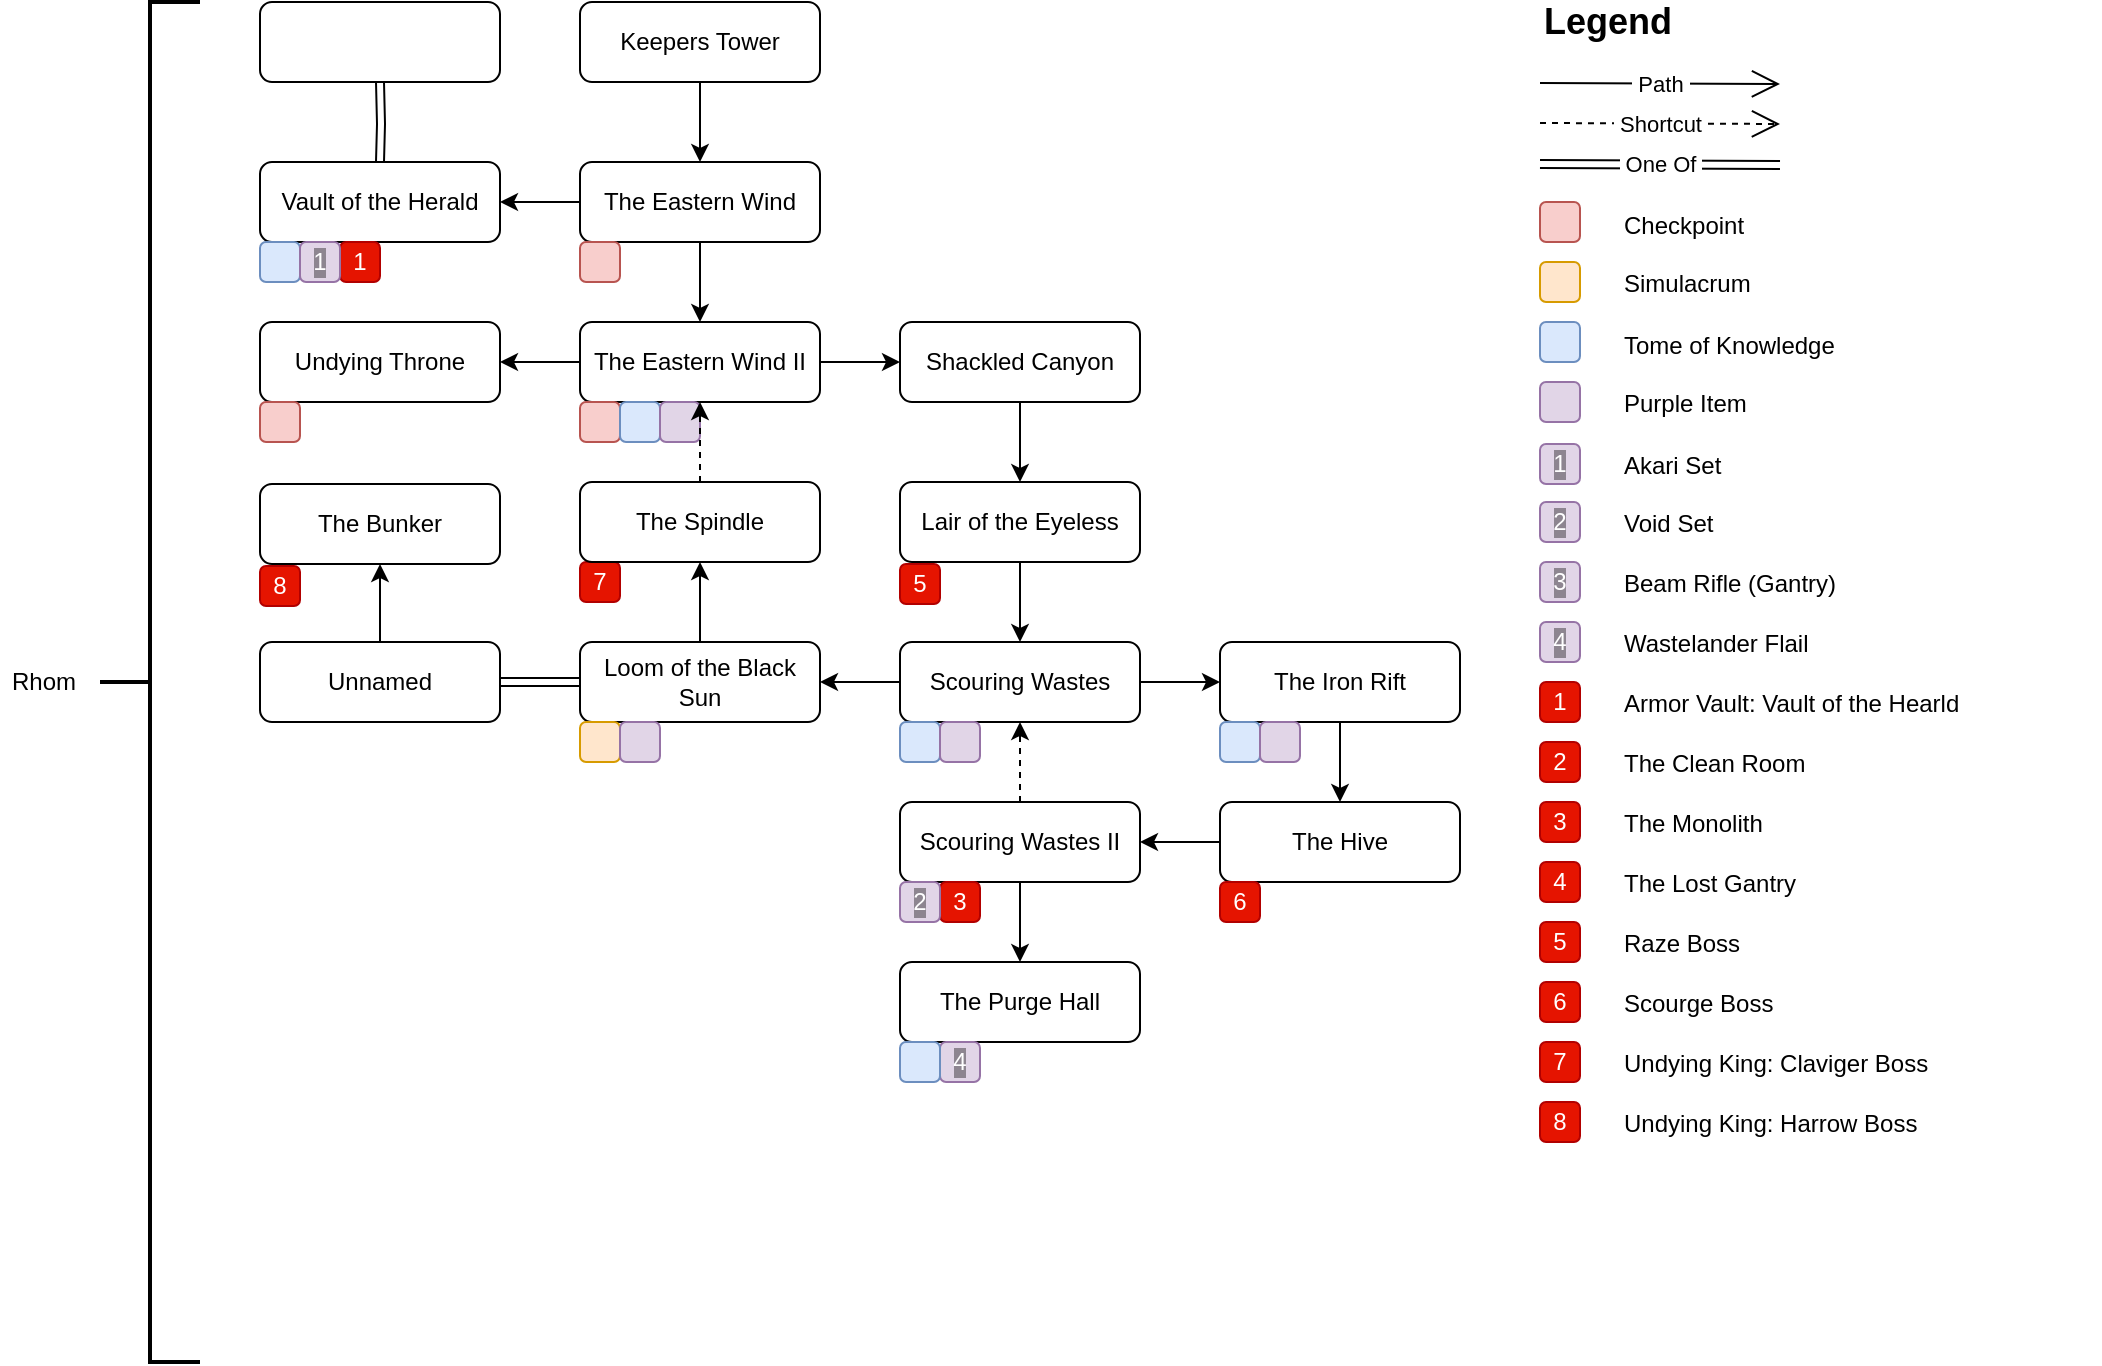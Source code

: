 <mxfile version="13.6.4" type="github">
  <diagram id="gwVdG-KHAgIQCyrvABbW" name="Map">
    <mxGraphModel dx="2912" dy="2241" grid="1" gridSize="10" guides="1" tooltips="1" connect="1" arrows="1" fold="1" page="1" pageScale="1" pageWidth="850" pageHeight="1100" math="0" shadow="0">
      <root>
        <mxCell id="0" />
        <mxCell id="1" parent="0" />
        <mxCell id="i8JC3EVUsBnXg4Bw61Ws-2" value="The Eastern Wind" style="rounded=1;whiteSpace=wrap;html=1;" parent="1" vertex="1">
          <mxGeometry y="80" width="120" height="40" as="geometry" />
        </mxCell>
        <mxCell id="i8JC3EVUsBnXg4Bw61Ws-6" value="&lt;div&gt;Undying Throne&lt;/div&gt;" style="rounded=1;whiteSpace=wrap;html=1;" parent="1" vertex="1">
          <mxGeometry x="-160" y="160" width="120" height="40" as="geometry" />
        </mxCell>
        <mxCell id="ELnaeVgZSDdQy1VC78Dr-32" style="edgeStyle=orthogonalEdgeStyle;rounded=0;orthogonalLoop=1;jettySize=auto;html=1;exitX=1;exitY=0.5;exitDx=0;exitDy=0;entryX=0;entryY=0.5;entryDx=0;entryDy=0;" parent="1" source="i8JC3EVUsBnXg4Bw61Ws-4" target="ELnaeVgZSDdQy1VC78Dr-7" edge="1">
          <mxGeometry relative="1" as="geometry" />
        </mxCell>
        <mxCell id="i8JC3EVUsBnXg4Bw61Ws-4" value="The Eastern Wind II" style="rounded=1;whiteSpace=wrap;html=1;" parent="1" vertex="1">
          <mxGeometry y="160" width="120" height="40" as="geometry" />
        </mxCell>
        <mxCell id="i8JC3EVUsBnXg4Bw61Ws-39" value="" style="edgeStyle=orthogonalEdgeStyle;rounded=0;orthogonalLoop=1;jettySize=auto;html=1;shape=link;entryX=0.5;entryY=0;entryDx=0;entryDy=0;" parent="1" target="i8JC3EVUsBnXg4Bw61Ws-13" edge="1">
          <mxGeometry relative="1" as="geometry">
            <mxPoint x="-100" y="40" as="sourcePoint" />
          </mxGeometry>
        </mxCell>
        <mxCell id="i8JC3EVUsBnXg4Bw61Ws-13" value="Vault of the Herald" style="rounded=1;whiteSpace=wrap;html=1;" parent="1" vertex="1">
          <mxGeometry x="-160" y="80" width="120" height="40" as="geometry" />
        </mxCell>
        <mxCell id="i8JC3EVUsBnXg4Bw61Ws-17" value="" style="edgeStyle=orthogonalEdgeStyle;rounded=0;orthogonalLoop=1;jettySize=auto;html=1;exitX=0;exitY=0.5;exitDx=0;exitDy=0;" parent="1" source="i8JC3EVUsBnXg4Bw61Ws-2" target="i8JC3EVUsBnXg4Bw61Ws-13" edge="1">
          <mxGeometry relative="1" as="geometry">
            <mxPoint y="100" as="sourcePoint" />
            <mxPoint x="-100" y="280" as="targetPoint" />
          </mxGeometry>
        </mxCell>
        <mxCell id="i8JC3EVUsBnXg4Bw61Ws-23" value="&amp;nbsp;Path&amp;nbsp;" style="endArrow=open;endFill=1;endSize=12;html=1;" parent="1" edge="1">
          <mxGeometry width="160" relative="1" as="geometry">
            <mxPoint x="480" y="40.5" as="sourcePoint" />
            <mxPoint x="600" y="41" as="targetPoint" />
          </mxGeometry>
        </mxCell>
        <mxCell id="i8JC3EVUsBnXg4Bw61Ws-24" value="&amp;nbsp;Shortcut&amp;nbsp;" style="endArrow=open;endFill=1;endSize=12;html=1;dashed=1;" parent="1" edge="1">
          <mxGeometry width="160" relative="1" as="geometry">
            <mxPoint x="480" y="60.5" as="sourcePoint" />
            <mxPoint x="600" y="61" as="targetPoint" />
          </mxGeometry>
        </mxCell>
        <mxCell id="i8JC3EVUsBnXg4Bw61Ws-25" value="&amp;nbsp;One Of&amp;nbsp;" style="endArrow=open;endFill=1;html=1;shape=link;" parent="1" edge="1">
          <mxGeometry width="160" relative="1" as="geometry">
            <mxPoint x="480" y="81" as="sourcePoint" />
            <mxPoint x="600" y="81.5" as="targetPoint" />
          </mxGeometry>
        </mxCell>
        <mxCell id="hYFK_gtmnXKeufP--rRr-4" value="" style="whiteSpace=wrap;html=1;aspect=fixed;glass=0;comic=0;rounded=1;image=https://remnantfromtheashes.wiki.fextralife.com/file/Remnant-From-The-Ashes/simulacrum_crafting_material_remnant_from_the_ashes_wiki_guide_220px.png;fillColor=#ffe6cc;imageWidth=20;imageHeight=20;imageAspect=1;imageAlign=center;absoluteArcSize=0;rotation=0;strokeColor=#d79b00;shadow=0;" parent="1" vertex="1">
          <mxGeometry x="480" y="130" width="20" height="20" as="geometry" />
        </mxCell>
        <mxCell id="hYFK_gtmnXKeufP--rRr-15" value="" style="whiteSpace=wrap;html=1;aspect=fixed;glass=0;comic=0;rounded=1;image=https://remnantfromtheashes.wiki.fextralife.com/file/Remnant-From-The-Ashes/favicon-64.png;fillColor=#f8cecc;imageWidth=20;imageHeight=20;imageAspect=1;imageAlign=center;absoluteArcSize=0;rotation=0;strokeColor=#b85450;shadow=0;" parent="1" vertex="1">
          <mxGeometry x="480" y="100" width="20" height="20" as="geometry" />
        </mxCell>
        <mxCell id="hYFK_gtmnXKeufP--rRr-20" value="" style="whiteSpace=wrap;html=1;aspect=fixed;glass=0;comic=0;rounded=1;image=https://remnantfromtheashes.wiki.fextralife.com/file/Remnant-From-The-Ashes/favicon-64.png;fillColor=#f8cecc;imageWidth=20;imageHeight=20;imageAspect=1;imageAlign=center;absoluteArcSize=0;rotation=0;strokeColor=#b85450;shadow=0;" parent="1" vertex="1">
          <mxGeometry y="120" width="20" height="20" as="geometry" />
        </mxCell>
        <mxCell id="hYFK_gtmnXKeufP--rRr-23" value="" style="strokeWidth=2;html=1;shape=mxgraph.flowchart.annotation_2;align=left;pointerEvents=1;rounded=1;shadow=0;glass=0;comic=0;fillColor=none;" parent="1" vertex="1">
          <mxGeometry x="-240" width="50" height="680" as="geometry" />
        </mxCell>
        <mxCell id="hYFK_gtmnXKeufP--rRr-26" value="&lt;div&gt;Rhom&lt;/div&gt;" style="text;html=1;strokeColor=none;fillColor=none;align=right;verticalAlign=middle;whiteSpace=wrap;rounded=0;shadow=0;glass=0;comic=0;" parent="1" vertex="1">
          <mxGeometry x="-290" y="330" width="40" height="20" as="geometry" />
        </mxCell>
        <mxCell id="hYFK_gtmnXKeufP--rRr-28" value="Simulacrum" style="text;html=1;strokeColor=none;fillColor=none;align=left;verticalAlign=middle;whiteSpace=wrap;rounded=0;shadow=0;glass=0;comic=0;" parent="1" vertex="1">
          <mxGeometry x="520" y="130" width="240" height="22" as="geometry" />
        </mxCell>
        <mxCell id="hYFK_gtmnXKeufP--rRr-30" value="Checkpoint" style="text;html=1;strokeColor=none;fillColor=none;align=left;verticalAlign=middle;whiteSpace=wrap;rounded=0;shadow=0;glass=0;comic=0;" parent="1" vertex="1">
          <mxGeometry x="520" y="100" width="240" height="23" as="geometry" />
        </mxCell>
        <mxCell id="hYFK_gtmnXKeufP--rRr-31" value="Legend" style="text;html=1;strokeColor=none;fillColor=none;align=left;verticalAlign=middle;whiteSpace=wrap;rounded=0;shadow=0;glass=0;comic=0;fontStyle=1;fontSize=18;" parent="1" vertex="1">
          <mxGeometry x="480" width="40" height="20" as="geometry" />
        </mxCell>
        <mxCell id="VroCm4Ln8UbIvC11AFh9-3" value="1" style="whiteSpace=wrap;html=1;aspect=fixed;glass=0;comic=0;rounded=1;fillColor=#e51400;imageWidth=20;imageHeight=20;imageAspect=1;imageAlign=center;absoluteArcSize=0;rotation=0;strokeColor=#B20000;shadow=0;fontColor=#ffffff;" parent="1" vertex="1">
          <mxGeometry x="480" y="340" width="20" height="20" as="geometry" />
        </mxCell>
        <mxCell id="VroCm4Ln8UbIvC11AFh9-4" value="Armor Vault: Vault of the Hearld" style="text;html=1;strokeColor=none;fillColor=none;align=left;verticalAlign=middle;whiteSpace=wrap;rounded=0;shadow=0;glass=0;comic=0;" parent="1" vertex="1">
          <mxGeometry x="520" y="340" width="240" height="22" as="geometry" />
        </mxCell>
        <mxCell id="VroCm4Ln8UbIvC11AFh9-7" value="2" style="whiteSpace=wrap;html=1;aspect=fixed;glass=0;comic=0;rounded=1;fillColor=#e51400;imageWidth=20;imageHeight=20;imageAspect=1;imageAlign=center;absoluteArcSize=0;rotation=0;strokeColor=#B20000;shadow=0;fontColor=#ffffff;" parent="1" vertex="1">
          <mxGeometry x="480" y="370" width="20" height="20" as="geometry" />
        </mxCell>
        <mxCell id="VroCm4Ln8UbIvC11AFh9-8" value="The Clean Room" style="text;html=1;strokeColor=none;fillColor=none;align=left;verticalAlign=middle;whiteSpace=wrap;rounded=0;shadow=0;glass=0;comic=0;" parent="1" vertex="1">
          <mxGeometry x="520" y="370" width="240" height="22" as="geometry" />
        </mxCell>
        <mxCell id="VroCm4Ln8UbIvC11AFh9-10" value="Undying King: Harrow Boss" style="text;html=1;strokeColor=none;fillColor=none;align=left;verticalAlign=middle;whiteSpace=wrap;rounded=0;shadow=0;glass=0;comic=0;" parent="1" vertex="1">
          <mxGeometry x="520" y="550" width="240" height="22" as="geometry" />
        </mxCell>
        <mxCell id="VroCm4Ln8UbIvC11AFh9-16" value="" style="whiteSpace=wrap;html=1;aspect=fixed;glass=0;comic=0;rounded=1;fillColor=#e1d5e7;imageWidth=20;imageHeight=20;imageAspect=1;imageAlign=center;absoluteArcSize=0;rotation=0;strokeColor=#9673a6;shadow=0;" parent="1" vertex="1">
          <mxGeometry x="480" y="190" width="20" height="20" as="geometry" />
        </mxCell>
        <mxCell id="VroCm4Ln8UbIvC11AFh9-17" value="Purple Item" style="text;html=1;strokeColor=none;fillColor=none;align=left;verticalAlign=middle;whiteSpace=wrap;rounded=0;shadow=0;glass=0;comic=0;" parent="1" vertex="1">
          <mxGeometry x="520" y="190" width="240" height="22" as="geometry" />
        </mxCell>
        <mxCell id="VroCm4Ln8UbIvC11AFh9-18" value="" style="whiteSpace=wrap;html=1;aspect=fixed;glass=0;comic=0;rounded=1;image=https://remnantfromtheashes.wiki.fextralife.com/file/Remnant-From-The-Ashes/trait_book_consumable_remnant_from_the_ashes_wiki_guide_220px.png;fillColor=#dae8fc;imageWidth=20;imageHeight=20;imageAspect=1;imageAlign=center;absoluteArcSize=0;rotation=0;strokeColor=#6c8ebf;shadow=0;" parent="1" vertex="1">
          <mxGeometry x="480" y="160" width="20" height="20" as="geometry" />
        </mxCell>
        <mxCell id="VroCm4Ln8UbIvC11AFh9-19" value="Tome of Knowledge" style="text;html=1;strokeColor=none;fillColor=none;align=left;verticalAlign=middle;whiteSpace=wrap;rounded=0;shadow=0;glass=0;comic=0;" parent="1" vertex="1">
          <mxGeometry x="520" y="160" width="240" height="23" as="geometry" />
        </mxCell>
        <mxCell id="VroCm4Ln8UbIvC11AFh9-26" value="" style="whiteSpace=wrap;html=1;aspect=fixed;glass=0;comic=0;rounded=1;image=https://remnantfromtheashes.wiki.fextralife.com/file/Remnant-From-The-Ashes/trait_book_consumable_remnant_from_the_ashes_wiki_guide_220px.png;fillColor=#dae8fc;imageWidth=20;imageHeight=20;imageAspect=1;imageAlign=center;absoluteArcSize=0;rotation=0;strokeColor=#6c8ebf;shadow=0;" parent="1" vertex="1">
          <mxGeometry x="-160" y="120" width="20" height="20" as="geometry" />
        </mxCell>
        <mxCell id="VroCm4Ln8UbIvC11AFh9-43" value="1" style="whiteSpace=wrap;html=1;aspect=fixed;glass=0;comic=0;rounded=1;fillColor=#e1d5e7;imageWidth=20;imageHeight=20;imageAspect=1;imageAlign=center;absoluteArcSize=0;rotation=0;strokeColor=#9673a6;shadow=0;image=https://remnantfromtheashes.wiki.fextralife.com/file/Remnant-From-The-Ashes/akari_armor_remnant_from_the_ashes_wiki_guide_220px.png;fontStyle=0;fontColor=#FFFFFF;labelBackgroundColor=#00000060;" parent="1" vertex="1">
          <mxGeometry x="480" y="221" width="20" height="20" as="geometry" />
        </mxCell>
        <mxCell id="VroCm4Ln8UbIvC11AFh9-44" value="Akari Set" style="text;html=1;strokeColor=none;fillColor=none;align=left;verticalAlign=middle;whiteSpace=wrap;rounded=0;shadow=0;glass=0;comic=0;" parent="1" vertex="1">
          <mxGeometry x="520" y="221" width="240" height="22" as="geometry" />
        </mxCell>
        <mxCell id="VroCm4Ln8UbIvC11AFh9-47" value="3" style="whiteSpace=wrap;html=1;aspect=fixed;glass=0;comic=0;rounded=1;fillColor=#e51400;imageWidth=20;imageHeight=20;imageAspect=1;imageAlign=center;absoluteArcSize=0;rotation=0;strokeColor=#B20000;shadow=0;fontColor=#ffffff;" parent="1" vertex="1">
          <mxGeometry x="480" y="400" width="20" height="20" as="geometry" />
        </mxCell>
        <mxCell id="VroCm4Ln8UbIvC11AFh9-48" value="The Monolith" style="text;html=1;strokeColor=none;fillColor=none;align=left;verticalAlign=middle;whiteSpace=wrap;rounded=0;shadow=0;glass=0;comic=0;" parent="1" vertex="1">
          <mxGeometry x="520" y="400" width="240" height="22" as="geometry" />
        </mxCell>
        <mxCell id="VroCm4Ln8UbIvC11AFh9-50" value="2" style="whiteSpace=wrap;html=1;aspect=fixed;glass=0;comic=0;rounded=1;fillColor=#e1d5e7;imageWidth=20;imageHeight=20;imageAspect=1;imageAlign=center;absoluteArcSize=0;rotation=0;strokeColor=#9673a6;shadow=0;image=https://remnantfromtheashes.wiki.fextralife.com/file/Remnant-From-The-Ashes/voidcarapace_armor_remnant_from_the_ashes_wiki_guide_220px.png;fontStyle=0;fontColor=#FFFFFF;labelBackgroundColor=#00000060;" parent="1" vertex="1">
          <mxGeometry x="480" y="250" width="20" height="20" as="geometry" />
        </mxCell>
        <mxCell id="VroCm4Ln8UbIvC11AFh9-51" value="Void Set" style="text;html=1;strokeColor=none;fillColor=none;align=left;verticalAlign=middle;whiteSpace=wrap;rounded=0;shadow=0;glass=0;comic=0;" parent="1" vertex="1">
          <mxGeometry x="520" y="250" width="240" height="22" as="geometry" />
        </mxCell>
        <mxCell id="VroCm4Ln8UbIvC11AFh9-53" value="&lt;div&gt;Beam Rifle (Gantry)&lt;/div&gt;" style="text;html=1;strokeColor=none;fillColor=none;align=left;verticalAlign=middle;whiteSpace=wrap;rounded=0;shadow=0;glass=0;comic=0;" parent="1" vertex="1">
          <mxGeometry x="520" y="280" width="240" height="22" as="geometry" />
        </mxCell>
        <mxCell id="VroCm4Ln8UbIvC11AFh9-63" value="4" style="whiteSpace=wrap;html=1;glass=0;comic=0;rounded=1;fillColor=#e1d5e7;imageWidth=35;imageHeight=12;imageAspect=1;imageAlign=center;absoluteArcSize=0;rotation=0;strokeColor=#9673a6;shadow=0;image=https://remnantfromtheashes.wiki.fextralife.com/file/Remnant-From-The-Ashes/wastelandflail_melee_weapon_remnant_from_the_ashes_wiki_guide_250px.png;fontStyle=0;fontColor=#FFFFFF;labelBackgroundColor=#00000060;" parent="1" vertex="1">
          <mxGeometry x="480" y="310" width="20" height="20" as="geometry" />
        </mxCell>
        <mxCell id="VroCm4Ln8UbIvC11AFh9-64" value="Wastelander Flail" style="text;html=1;strokeColor=none;fillColor=none;align=left;verticalAlign=middle;whiteSpace=wrap;rounded=0;shadow=0;glass=0;comic=0;" parent="1" vertex="1">
          <mxGeometry x="520" y="310" width="240" height="22" as="geometry" />
        </mxCell>
        <mxCell id="VroCm4Ln8UbIvC11AFh9-81" value="4" style="whiteSpace=wrap;html=1;aspect=fixed;glass=0;comic=0;rounded=1;fillColor=#e51400;imageWidth=20;imageHeight=20;imageAspect=1;imageAlign=center;absoluteArcSize=0;rotation=0;strokeColor=#B20000;shadow=0;fontColor=#ffffff;" parent="1" vertex="1">
          <mxGeometry x="480" y="430" width="20" height="20" as="geometry" />
        </mxCell>
        <mxCell id="VroCm4Ln8UbIvC11AFh9-82" value="The Lost Gantry" style="text;html=1;strokeColor=none;fillColor=none;align=left;verticalAlign=middle;whiteSpace=wrap;rounded=0;shadow=0;glass=0;comic=0;" parent="1" vertex="1">
          <mxGeometry x="520" y="430" width="240" height="22" as="geometry" />
        </mxCell>
        <mxCell id="VroCm4Ln8UbIvC11AFh9-83" value="5" style="whiteSpace=wrap;html=1;aspect=fixed;glass=0;comic=0;rounded=1;fillColor=#e51400;imageWidth=20;imageHeight=20;imageAspect=1;imageAlign=center;absoluteArcSize=0;rotation=0;strokeColor=#B20000;shadow=0;fontColor=#ffffff;" parent="1" vertex="1">
          <mxGeometry x="480" y="460" width="20" height="20" as="geometry" />
        </mxCell>
        <mxCell id="VroCm4Ln8UbIvC11AFh9-85" value="6" style="whiteSpace=wrap;html=1;aspect=fixed;glass=0;comic=0;rounded=1;fillColor=#e51400;imageWidth=20;imageHeight=20;imageAspect=1;imageAlign=center;absoluteArcSize=0;rotation=0;strokeColor=#B20000;shadow=0;fontColor=#ffffff;" parent="1" vertex="1">
          <mxGeometry x="480" y="490" width="20" height="20" as="geometry" />
        </mxCell>
        <mxCell id="VroCm4Ln8UbIvC11AFh9-86" value="&lt;div&gt;Scourge Boss&lt;/div&gt;" style="text;html=1;strokeColor=none;fillColor=none;align=left;verticalAlign=middle;whiteSpace=wrap;rounded=0;shadow=0;glass=0;comic=0;" parent="1" vertex="1">
          <mxGeometry x="520" y="490" width="240" height="22" as="geometry" />
        </mxCell>
        <mxCell id="VroCm4Ln8UbIvC11AFh9-87" value="7" style="whiteSpace=wrap;html=1;aspect=fixed;glass=0;comic=0;rounded=1;fillColor=#e51400;imageWidth=20;imageHeight=20;imageAspect=1;imageAlign=center;absoluteArcSize=0;rotation=0;strokeColor=#B20000;shadow=0;fontColor=#ffffff;" parent="1" vertex="1">
          <mxGeometry x="480" y="520" width="20" height="20" as="geometry" />
        </mxCell>
        <mxCell id="VroCm4Ln8UbIvC11AFh9-89" value="8" style="whiteSpace=wrap;html=1;aspect=fixed;glass=0;comic=0;rounded=1;fillColor=#e51400;imageWidth=20;imageHeight=20;imageAspect=1;imageAlign=center;absoluteArcSize=0;rotation=0;strokeColor=#B20000;shadow=0;fontColor=#ffffff;" parent="1" vertex="1">
          <mxGeometry x="480" y="550" width="20" height="20" as="geometry" />
        </mxCell>
        <mxCell id="VroCm4Ln8UbIvC11AFh9-90" value="Undying King: Claviger Boss" style="text;html=1;strokeColor=none;fillColor=none;align=left;verticalAlign=middle;whiteSpace=wrap;rounded=0;shadow=0;glass=0;comic=0;" parent="1" vertex="1">
          <mxGeometry x="520" y="520" width="240" height="22" as="geometry" />
        </mxCell>
        <mxCell id="VroCm4Ln8UbIvC11AFh9-126" value="7" style="whiteSpace=wrap;html=1;aspect=fixed;glass=0;comic=0;rounded=1;fillColor=#e51400;imageWidth=20;imageHeight=20;imageAspect=1;imageAlign=center;absoluteArcSize=0;rotation=0;strokeColor=#B20000;shadow=0;fontColor=#ffffff;" parent="1" vertex="1">
          <mxGeometry y="280" width="20" height="20" as="geometry" />
        </mxCell>
        <mxCell id="VroCm4Ln8UbIvC11AFh9-129" value="8" style="whiteSpace=wrap;html=1;aspect=fixed;glass=0;comic=0;rounded=1;fillColor=#e51400;imageWidth=20;imageHeight=20;imageAspect=1;imageAlign=center;absoluteArcSize=0;rotation=0;strokeColor=#B20000;shadow=0;fontColor=#ffffff;" parent="1" vertex="1">
          <mxGeometry x="-160" y="282" width="20" height="20" as="geometry" />
        </mxCell>
        <mxCell id="ELnaeVgZSDdQy1VC78Dr-69" value="" style="edgeStyle=orthogonalEdgeStyle;rounded=0;orthogonalLoop=1;jettySize=auto;html=1;" parent="1" source="iawqlcGQq6YOHTNZ5fg3-1" target="i8JC3EVUsBnXg4Bw61Ws-2" edge="1">
          <mxGeometry relative="1" as="geometry" />
        </mxCell>
        <mxCell id="iawqlcGQq6YOHTNZ5fg3-1" value="Keepers Tower" style="rounded=1;whiteSpace=wrap;html=1;" parent="1" vertex="1">
          <mxGeometry width="120" height="40" as="geometry" />
        </mxCell>
        <mxCell id="ELnaeVgZSDdQy1VC78Dr-2" value="" style="edgeStyle=orthogonalEdgeStyle;rounded=0;orthogonalLoop=1;jettySize=auto;html=1;exitX=0.5;exitY=1;exitDx=0;exitDy=0;entryX=0.5;entryY=0;entryDx=0;entryDy=0;" parent="1" source="i8JC3EVUsBnXg4Bw61Ws-2" target="i8JC3EVUsBnXg4Bw61Ws-4" edge="1">
          <mxGeometry relative="1" as="geometry">
            <mxPoint x="60" y="146" as="sourcePoint" />
            <mxPoint x="60" y="186" as="targetPoint" />
          </mxGeometry>
        </mxCell>
        <mxCell id="ELnaeVgZSDdQy1VC78Dr-3" value="" style="whiteSpace=wrap;html=1;aspect=fixed;glass=0;comic=0;rounded=1;image=https://remnantfromtheashes.wiki.fextralife.com/file/Remnant-From-The-Ashes/favicon-64.png;fillColor=#f8cecc;imageWidth=20;imageHeight=20;imageAspect=1;imageAlign=center;absoluteArcSize=0;rotation=0;strokeColor=#b85450;shadow=0;" parent="1" vertex="1">
          <mxGeometry y="200" width="20" height="20" as="geometry" />
        </mxCell>
        <mxCell id="ELnaeVgZSDdQy1VC78Dr-4" value="" style="whiteSpace=wrap;html=1;aspect=fixed;glass=0;comic=0;rounded=1;image=https://remnantfromtheashes.wiki.fextralife.com/file/Remnant-From-The-Ashes/trait_book_consumable_remnant_from_the_ashes_wiki_guide_220px.png;fillColor=#dae8fc;imageWidth=20;imageHeight=20;imageAspect=1;imageAlign=center;absoluteArcSize=0;rotation=0;strokeColor=#6c8ebf;shadow=0;" parent="1" vertex="1">
          <mxGeometry x="20" y="200" width="20" height="20" as="geometry" />
        </mxCell>
        <mxCell id="ELnaeVgZSDdQy1VC78Dr-34" value="" style="edgeStyle=orthogonalEdgeStyle;rounded=0;orthogonalLoop=1;jettySize=auto;html=1;" parent="1" source="ELnaeVgZSDdQy1VC78Dr-5" target="ELnaeVgZSDdQy1VC78Dr-17" edge="1">
          <mxGeometry relative="1" as="geometry" />
        </mxCell>
        <mxCell id="ELnaeVgZSDdQy1VC78Dr-51" value="" style="edgeStyle=orthogonalEdgeStyle;rounded=0;orthogonalLoop=1;jettySize=auto;html=1;" parent="1" source="ELnaeVgZSDdQy1VC78Dr-5" target="ELnaeVgZSDdQy1VC78Dr-48" edge="1">
          <mxGeometry relative="1" as="geometry" />
        </mxCell>
        <mxCell id="ELnaeVgZSDdQy1VC78Dr-5" value="Scouring Wastes" style="rounded=1;whiteSpace=wrap;html=1;" parent="1" vertex="1">
          <mxGeometry x="160" y="320" width="120" height="40" as="geometry" />
        </mxCell>
        <mxCell id="ELnaeVgZSDdQy1VC78Dr-33" value="" style="edgeStyle=orthogonalEdgeStyle;rounded=0;orthogonalLoop=1;jettySize=auto;html=1;" parent="1" source="ELnaeVgZSDdQy1VC78Dr-7" target="ELnaeVgZSDdQy1VC78Dr-10" edge="1">
          <mxGeometry relative="1" as="geometry" />
        </mxCell>
        <mxCell id="ELnaeVgZSDdQy1VC78Dr-7" value="Shackled Canyon" style="rounded=1;whiteSpace=wrap;html=1;" parent="1" vertex="1">
          <mxGeometry x="160" y="160" width="120" height="40" as="geometry" />
        </mxCell>
        <mxCell id="ELnaeVgZSDdQy1VC78Dr-8" value="" style="whiteSpace=wrap;html=1;aspect=fixed;glass=0;comic=0;rounded=1;image=https://remnantfromtheashes.wiki.fextralife.com/file/Remnant-From-The-Ashes/trait_book_consumable_remnant_from_the_ashes_wiki_guide_220px.png;fillColor=#dae8fc;imageWidth=20;imageHeight=20;imageAspect=1;imageAlign=center;absoluteArcSize=0;rotation=0;strokeColor=#6c8ebf;shadow=0;" parent="1" vertex="1">
          <mxGeometry x="160" y="360" width="20" height="20" as="geometry" />
        </mxCell>
        <mxCell id="ELnaeVgZSDdQy1VC78Dr-10" value="Lair of the Eyeless" style="rounded=1;whiteSpace=wrap;html=1;" parent="1" vertex="1">
          <mxGeometry x="160" y="240" width="120" height="40" as="geometry" />
        </mxCell>
        <mxCell id="ELnaeVgZSDdQy1VC78Dr-13" value="" style="edgeStyle=orthogonalEdgeStyle;rounded=0;orthogonalLoop=1;jettySize=auto;html=1;entryX=0.5;entryY=0;entryDx=0;entryDy=0;exitX=0.5;exitY=1;exitDx=0;exitDy=0;" parent="1" source="ELnaeVgZSDdQy1VC78Dr-10" target="ELnaeVgZSDdQy1VC78Dr-5" edge="1">
          <mxGeometry relative="1" as="geometry">
            <mxPoint x="60" y="280" as="sourcePoint" />
            <mxPoint x="60" y="320" as="targetPoint" />
          </mxGeometry>
        </mxCell>
        <mxCell id="ELnaeVgZSDdQy1VC78Dr-15" value="" style="whiteSpace=wrap;html=1;aspect=fixed;glass=0;comic=0;rounded=1;fillColor=#e1d5e7;imageWidth=20;imageHeight=20;imageAspect=1;imageAlign=center;absoluteArcSize=0;rotation=0;strokeColor=#9673a6;shadow=0;" parent="1" vertex="1">
          <mxGeometry x="180" y="360" width="20" height="20" as="geometry" />
        </mxCell>
        <mxCell id="ELnaeVgZSDdQy1VC78Dr-16" value="" style="whiteSpace=wrap;html=1;aspect=fixed;glass=0;comic=0;rounded=1;fillColor=#e1d5e7;imageWidth=20;imageHeight=20;imageAspect=1;imageAlign=center;absoluteArcSize=0;rotation=0;strokeColor=#9673a6;shadow=0;" parent="1" vertex="1">
          <mxGeometry x="40" y="200" width="20" height="20" as="geometry" />
        </mxCell>
        <mxCell id="ELnaeVgZSDdQy1VC78Dr-30" style="edgeStyle=orthogonalEdgeStyle;rounded=0;orthogonalLoop=1;jettySize=auto;html=1;exitX=0.5;exitY=1;exitDx=0;exitDy=0;entryX=0.5;entryY=0;entryDx=0;entryDy=0;" parent="1" source="ELnaeVgZSDdQy1VC78Dr-17" target="ELnaeVgZSDdQy1VC78Dr-22" edge="1">
          <mxGeometry relative="1" as="geometry" />
        </mxCell>
        <mxCell id="ELnaeVgZSDdQy1VC78Dr-17" value="The Iron Rift" style="rounded=1;whiteSpace=wrap;html=1;" parent="1" vertex="1">
          <mxGeometry x="320" y="320" width="120" height="40" as="geometry" />
        </mxCell>
        <mxCell id="ELnaeVgZSDdQy1VC78Dr-18" value="" style="whiteSpace=wrap;html=1;aspect=fixed;glass=0;comic=0;rounded=1;image=https://remnantfromtheashes.wiki.fextralife.com/file/Remnant-From-The-Ashes/trait_book_consumable_remnant_from_the_ashes_wiki_guide_220px.png;fillColor=#dae8fc;imageWidth=20;imageHeight=20;imageAspect=1;imageAlign=center;absoluteArcSize=0;rotation=0;strokeColor=#6c8ebf;shadow=0;" parent="1" vertex="1">
          <mxGeometry x="320" y="360" width="20" height="20" as="geometry" />
        </mxCell>
        <mxCell id="ELnaeVgZSDdQy1VC78Dr-19" value="" style="whiteSpace=wrap;html=1;aspect=fixed;glass=0;comic=0;rounded=1;fillColor=#e1d5e7;imageWidth=20;imageHeight=20;imageAspect=1;imageAlign=center;absoluteArcSize=0;rotation=0;strokeColor=#9673a6;shadow=0;" parent="1" vertex="1">
          <mxGeometry x="340" y="360" width="20" height="20" as="geometry" />
        </mxCell>
        <mxCell id="ELnaeVgZSDdQy1VC78Dr-31" style="edgeStyle=orthogonalEdgeStyle;rounded=0;orthogonalLoop=1;jettySize=auto;html=1;exitX=0;exitY=0.5;exitDx=0;exitDy=0;" parent="1" source="ELnaeVgZSDdQy1VC78Dr-22" target="ELnaeVgZSDdQy1VC78Dr-25" edge="1">
          <mxGeometry relative="1" as="geometry" />
        </mxCell>
        <mxCell id="ELnaeVgZSDdQy1VC78Dr-22" value="&lt;div&gt;The Hive&lt;/div&gt;" style="rounded=1;whiteSpace=wrap;html=1;" parent="1" vertex="1">
          <mxGeometry x="320" y="400" width="120" height="40" as="geometry" />
        </mxCell>
        <mxCell id="ELnaeVgZSDdQy1VC78Dr-64" value="" style="edgeStyle=orthogonalEdgeStyle;rounded=0;orthogonalLoop=1;jettySize=auto;html=1;" parent="1" source="ELnaeVgZSDdQy1VC78Dr-25" target="ELnaeVgZSDdQy1VC78Dr-63" edge="1">
          <mxGeometry relative="1" as="geometry" />
        </mxCell>
        <mxCell id="ELnaeVgZSDdQy1VC78Dr-25" value="Scouring Wastes II" style="rounded=1;whiteSpace=wrap;html=1;" parent="1" vertex="1">
          <mxGeometry x="160" y="400" width="120" height="40" as="geometry" />
        </mxCell>
        <mxCell id="ELnaeVgZSDdQy1VC78Dr-27" value="1" style="whiteSpace=wrap;html=1;aspect=fixed;glass=0;comic=0;rounded=1;fillColor=#e51400;imageWidth=20;imageHeight=20;imageAspect=1;imageAlign=center;absoluteArcSize=0;rotation=0;strokeColor=#B20000;shadow=0;fontColor=#ffffff;" parent="1" vertex="1">
          <mxGeometry x="-120" y="120" width="20" height="20" as="geometry" />
        </mxCell>
        <mxCell id="ELnaeVgZSDdQy1VC78Dr-29" value="3" style="whiteSpace=wrap;html=1;aspect=fixed;glass=0;comic=0;rounded=1;fillColor=#e51400;imageWidth=20;imageHeight=20;imageAspect=1;imageAlign=center;absoluteArcSize=0;rotation=0;strokeColor=#B20000;shadow=0;fontColor=#ffffff;" parent="1" vertex="1">
          <mxGeometry x="180" y="440" width="20" height="20" as="geometry" />
        </mxCell>
        <mxCell id="ELnaeVgZSDdQy1VC78Dr-36" value="1" style="whiteSpace=wrap;html=1;aspect=fixed;glass=0;comic=0;rounded=1;fillColor=#e1d5e7;imageWidth=20;imageHeight=20;imageAspect=1;imageAlign=center;absoluteArcSize=0;rotation=0;strokeColor=#9673a6;shadow=0;image=https://remnantfromtheashes.wiki.fextralife.com/file/Remnant-From-The-Ashes/akari_armor_remnant_from_the_ashes_wiki_guide_220px.png;fontStyle=0;fontColor=#FFFFFF;labelBackgroundColor=#00000060;" parent="1" vertex="1">
          <mxGeometry x="-140" y="120" width="20" height="20" as="geometry" />
        </mxCell>
        <mxCell id="ELnaeVgZSDdQy1VC78Dr-38" value="2" style="whiteSpace=wrap;html=1;aspect=fixed;glass=0;comic=0;rounded=1;fillColor=#e1d5e7;imageWidth=20;imageHeight=20;imageAspect=1;imageAlign=center;absoluteArcSize=0;rotation=0;strokeColor=#9673a6;shadow=0;image=https://remnantfromtheashes.wiki.fextralife.com/file/Remnant-From-The-Ashes/voidcarapace_armor_remnant_from_the_ashes_wiki_guide_220px.png;fontStyle=0;fontColor=#FFFFFF;labelBackgroundColor=#00000060;" parent="1" vertex="1">
          <mxGeometry x="160" y="440" width="20" height="20" as="geometry" />
        </mxCell>
        <mxCell id="ELnaeVgZSDdQy1VC78Dr-40" value="3" style="whiteSpace=wrap;html=1;glass=0;comic=0;rounded=1;fillColor=#e1d5e7;imageWidth=28;imageHeight=9;imageAspect=1;imageAlign=center;absoluteArcSize=0;rotation=0;strokeColor=#9673a6;shadow=0;image=https://remnantfromtheashes.wiki.fextralife.com/file/Remnant-From-The-Ashes/beamrifle_basic_weapon_remnat_from_the_ashes_wiki_guide_250px.png;fontStyle=0;fontColor=#FFFFFF;labelBackgroundColor=#00000060;" parent="1" vertex="1">
          <mxGeometry x="480" y="280" width="20" height="20" as="geometry" />
        </mxCell>
        <mxCell id="ELnaeVgZSDdQy1VC78Dr-41" value="6" style="whiteSpace=wrap;html=1;aspect=fixed;glass=0;comic=0;rounded=1;fillColor=#e51400;imageWidth=20;imageHeight=20;imageAspect=1;imageAlign=center;absoluteArcSize=0;rotation=0;strokeColor=#B20000;shadow=0;fontColor=#ffffff;" parent="1" vertex="1">
          <mxGeometry x="320" y="440" width="20" height="20" as="geometry" />
        </mxCell>
        <mxCell id="ELnaeVgZSDdQy1VC78Dr-42" value="&lt;div&gt;Raze Boss&lt;/div&gt;" style="text;html=1;strokeColor=none;fillColor=none;align=left;verticalAlign=middle;whiteSpace=wrap;rounded=0;shadow=0;glass=0;comic=0;" parent="1" vertex="1">
          <mxGeometry x="520" y="460" width="240" height="22" as="geometry" />
        </mxCell>
        <mxCell id="ELnaeVgZSDdQy1VC78Dr-44" value="5" style="whiteSpace=wrap;html=1;aspect=fixed;glass=0;comic=0;rounded=1;fillColor=#e51400;imageWidth=20;imageHeight=20;imageAspect=1;imageAlign=center;absoluteArcSize=0;rotation=0;strokeColor=#B20000;shadow=0;fontColor=#ffffff;" parent="1" vertex="1">
          <mxGeometry x="160" y="281" width="20" height="20" as="geometry" />
        </mxCell>
        <mxCell id="ELnaeVgZSDdQy1VC78Dr-47" value="" style="edgeStyle=orthogonalEdgeStyle;rounded=0;orthogonalLoop=1;jettySize=auto;html=1;dashed=1;exitX=0.5;exitY=0;exitDx=0;exitDy=0;entryX=0.5;entryY=1;entryDx=0;entryDy=0;" parent="1" source="ELnaeVgZSDdQy1VC78Dr-25" target="ELnaeVgZSDdQy1VC78Dr-5" edge="1">
          <mxGeometry relative="1" as="geometry">
            <mxPoint x="244" y="760" as="sourcePoint" />
            <mxPoint x="244" y="720" as="targetPoint" />
          </mxGeometry>
        </mxCell>
        <mxCell id="ELnaeVgZSDdQy1VC78Dr-52" value="" style="edgeStyle=orthogonalEdgeStyle;rounded=0;orthogonalLoop=1;jettySize=auto;html=1;" parent="1" source="ELnaeVgZSDdQy1VC78Dr-48" target="ELnaeVgZSDdQy1VC78Dr-50" edge="1">
          <mxGeometry relative="1" as="geometry" />
        </mxCell>
        <mxCell id="ELnaeVgZSDdQy1VC78Dr-48" value="Loom of the Black Sun" style="rounded=1;whiteSpace=wrap;html=1;" parent="1" vertex="1">
          <mxGeometry y="320" width="120" height="40" as="geometry" />
        </mxCell>
        <mxCell id="ELnaeVgZSDdQy1VC78Dr-49" value="" style="whiteSpace=wrap;html=1;aspect=fixed;glass=0;comic=0;rounded=1;image=https://remnantfromtheashes.wiki.fextralife.com/file/Remnant-From-The-Ashes/simulacrum_crafting_material_remnant_from_the_ashes_wiki_guide_220px.png;fillColor=#ffe6cc;imageWidth=20;imageHeight=20;imageAspect=1;imageAlign=center;absoluteArcSize=0;rotation=0;strokeColor=#d79b00;shadow=0;" parent="1" vertex="1">
          <mxGeometry y="360" width="20" height="20" as="geometry" />
        </mxCell>
        <mxCell id="ELnaeVgZSDdQy1VC78Dr-50" value="The Spindle" style="rounded=1;whiteSpace=wrap;html=1;" parent="1" vertex="1">
          <mxGeometry y="240" width="120" height="40" as="geometry" />
        </mxCell>
        <mxCell id="ELnaeVgZSDdQy1VC78Dr-53" value="" style="edgeStyle=orthogonalEdgeStyle;rounded=0;orthogonalLoop=1;jettySize=auto;html=1;dashed=1;exitX=0.5;exitY=0;exitDx=0;exitDy=0;" parent="1" source="ELnaeVgZSDdQy1VC78Dr-50" target="i8JC3EVUsBnXg4Bw61Ws-4" edge="1">
          <mxGeometry relative="1" as="geometry">
            <mxPoint x="237" y="400" as="sourcePoint" />
            <mxPoint x="237" y="360" as="targetPoint" />
          </mxGeometry>
        </mxCell>
        <mxCell id="ELnaeVgZSDdQy1VC78Dr-54" style="edgeStyle=orthogonalEdgeStyle;rounded=0;orthogonalLoop=1;jettySize=auto;html=1;exitX=0;exitY=0.5;exitDx=0;exitDy=0;entryX=1;entryY=0.5;entryDx=0;entryDy=0;" parent="1" source="i8JC3EVUsBnXg4Bw61Ws-4" target="i8JC3EVUsBnXg4Bw61Ws-6" edge="1">
          <mxGeometry relative="1" as="geometry">
            <mxPoint x="120" y="165" as="sourcePoint" />
            <mxPoint x="160" y="165" as="targetPoint" />
          </mxGeometry>
        </mxCell>
        <mxCell id="ELnaeVgZSDdQy1VC78Dr-55" value="" style="whiteSpace=wrap;html=1;aspect=fixed;glass=0;comic=0;rounded=1;image=https://remnantfromtheashes.wiki.fextralife.com/file/Remnant-From-The-Ashes/favicon-64.png;fillColor=#f8cecc;imageWidth=20;imageHeight=20;imageAspect=1;imageAlign=center;absoluteArcSize=0;rotation=0;strokeColor=#b85450;shadow=0;" parent="1" vertex="1">
          <mxGeometry x="-160" y="200" width="20" height="20" as="geometry" />
        </mxCell>
        <mxCell id="ELnaeVgZSDdQy1VC78Dr-56" value="" style="whiteSpace=wrap;html=1;aspect=fixed;glass=0;comic=0;rounded=1;fillColor=#e1d5e7;imageWidth=20;imageHeight=20;imageAspect=1;imageAlign=center;absoluteArcSize=0;rotation=0;strokeColor=#9673a6;shadow=0;" parent="1" vertex="1">
          <mxGeometry x="20" y="360" width="20" height="20" as="geometry" />
        </mxCell>
        <mxCell id="ELnaeVgZSDdQy1VC78Dr-57" value="" style="edgeStyle=orthogonalEdgeStyle;shape=link;rounded=0;orthogonalLoop=1;jettySize=auto;html=1;exitX=0;exitY=0.5;exitDx=0;exitDy=0;entryX=1;entryY=0.5;entryDx=0;entryDy=0;" parent="1" source="ELnaeVgZSDdQy1VC78Dr-48" target="ELnaeVgZSDdQy1VC78Dr-58" edge="1">
          <mxGeometry relative="1" as="geometry">
            <mxPoint x="280" y="612" as="sourcePoint" />
            <mxPoint x="-40" y="340" as="targetPoint" />
          </mxGeometry>
        </mxCell>
        <mxCell id="ELnaeVgZSDdQy1VC78Dr-62" value="" style="edgeStyle=orthogonalEdgeStyle;rounded=0;orthogonalLoop=1;jettySize=auto;html=1;" parent="1" source="ELnaeVgZSDdQy1VC78Dr-58" target="ELnaeVgZSDdQy1VC78Dr-59" edge="1">
          <mxGeometry relative="1" as="geometry" />
        </mxCell>
        <mxCell id="ELnaeVgZSDdQy1VC78Dr-58" value="Unnamed" style="rounded=1;whiteSpace=wrap;html=1;" parent="1" vertex="1">
          <mxGeometry x="-160" y="320" width="120" height="40" as="geometry" />
        </mxCell>
        <mxCell id="ELnaeVgZSDdQy1VC78Dr-59" value="The Bunker" style="rounded=1;whiteSpace=wrap;html=1;" parent="1" vertex="1">
          <mxGeometry x="-160" y="241" width="120" height="40" as="geometry" />
        </mxCell>
        <mxCell id="ELnaeVgZSDdQy1VC78Dr-63" value="The Purge Hall" style="rounded=1;whiteSpace=wrap;html=1;" parent="1" vertex="1">
          <mxGeometry x="160" y="480" width="120" height="40" as="geometry" />
        </mxCell>
        <mxCell id="ELnaeVgZSDdQy1VC78Dr-66" value="4" style="whiteSpace=wrap;html=1;glass=0;comic=0;rounded=1;fillColor=#e1d5e7;imageWidth=35;imageHeight=12;imageAspect=1;imageAlign=center;absoluteArcSize=0;rotation=0;strokeColor=#9673a6;shadow=0;image=https://remnantfromtheashes.wiki.fextralife.com/file/Remnant-From-The-Ashes/wastelandflail_melee_weapon_remnant_from_the_ashes_wiki_guide_250px.png;fontStyle=0;fontColor=#FFFFFF;labelBackgroundColor=#00000060;" parent="1" vertex="1">
          <mxGeometry x="180" y="520" width="20" height="20" as="geometry" />
        </mxCell>
        <mxCell id="ELnaeVgZSDdQy1VC78Dr-68" value="" style="whiteSpace=wrap;html=1;aspect=fixed;glass=0;comic=0;rounded=1;image=https://remnantfromtheashes.wiki.fextralife.com/file/Remnant-From-The-Ashes/trait_book_consumable_remnant_from_the_ashes_wiki_guide_220px.png;fillColor=#dae8fc;imageWidth=20;imageHeight=20;imageAspect=1;imageAlign=center;absoluteArcSize=0;rotation=0;strokeColor=#6c8ebf;shadow=0;" parent="1" vertex="1">
          <mxGeometry x="160" y="520" width="20" height="20" as="geometry" />
        </mxCell>
        <mxCell id="ELnaeVgZSDdQy1VC78Dr-70" value="" style="rounded=1;whiteSpace=wrap;html=1;" parent="1" vertex="1">
          <mxGeometry x="-160" width="120" height="40" as="geometry" />
        </mxCell>
      </root>
    </mxGraphModel>
  </diagram>
</mxfile>
